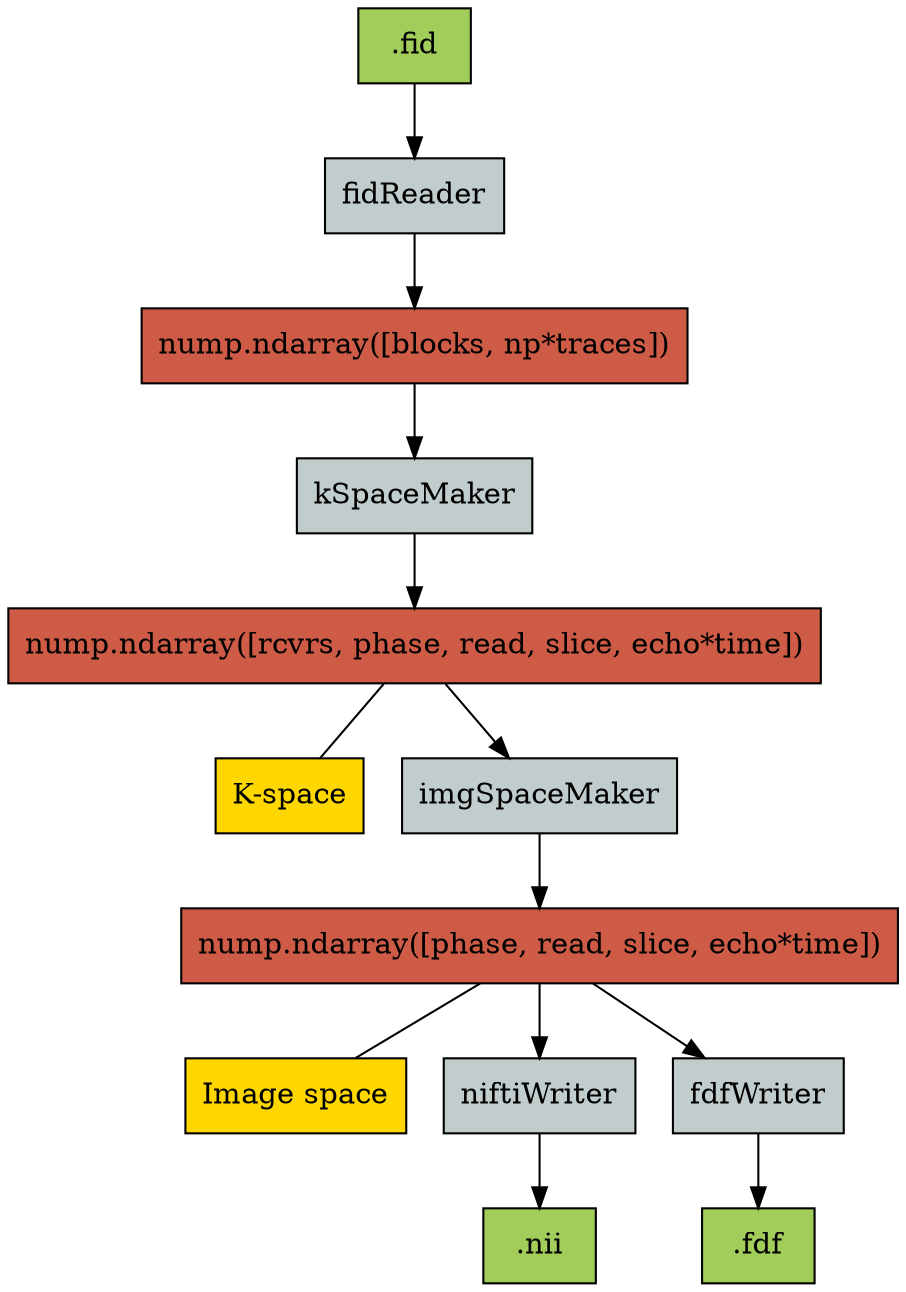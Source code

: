 digraph "pyrecon path" {
	graph [bb="0,0,337,612"];
	node [color=black,
		fillcolor=azure3,
		label="\N",
		shape=box,
		style=filled
	];
	edge [len=1];
	fid	 [fillcolor=darkolivegreen3,
		height="0.5",
		label=".fid",
		pos="152,594",
		width="0.75"];
	FR	 [height="0.5",
		label=fidReader,
		pos="152,522",
		width="0.97222"];
	fid -> FR	 [pos="e,152,540.41 152,575.83 152,568.13 152,558.97 152,550.42"];
	"np.fid"	 [fillcolor=coral3,
		height="0.5",
		label="nump.ndarray([blocks, np*traces])",
		pos="152,450",
		width="2.8611"];
	FR -> "np.fid"	 [pos="e,152,468.41 152,503.83 152,496.13 152,486.97 152,478.42"];
	fdf	 [fillcolor=darkolivegreen3,
		height="0.5",
		label=".fdf",
		pos="292,18",
		width="0.75"];
	nifti	 [fillcolor=darkolivegreen3,
		height="0.5",
		label=".nii",
		pos="203,18",
		width="0.75"];
	K	 [fillcolor=gold,
		height="0.5",
		label="K-space",
		pos="102,234",
		width="0.83333"];
	I	 [fillcolor=gold,
		height="0.5",
		label="Image space",
		pos="106,90",
		width="1.1667"];
	KM	 [height="0.5",
		label=kSpaceMaker,
		pos="152,378",
		width="1.2778"];
	"np.fid" -> KM	 [pos="e,152,396.41 152,431.83 152,424.13 152,414.97 152,406.42"];
	"np.kspace"	 [fillcolor=coral3,
		height="0.5",
		label="nump.ndarray([rcvrs, phase, read, slice, echo*time])",
		pos="152,306",
		width="4.2222"];
	KM -> "np.kspace"	 [pos="e,152,324.41 152,359.83 152,352.13 152,342.97 152,334.42"];
	"np.kspace" -> K	 [arrowhead=none,
		pos="139.38,287.83 131.86,277 122.34,263.29 114.79,252.41"];
	IM	 [height="0.5",
		label=imgSpaceMaker,
		pos="203,234",
		width="1.4722"];
	"np.kspace" -> IM	 [pos="e,189.96,252.41 164.87,287.83 170.68,279.62 177.67,269.76 184.06,260.73"];
	"np.nifti"	 [fillcolor=coral3,
		height="0.5",
		label="nump.ndarray([phase, read, slice, echo*time])",
		pos="203,162",
		width="3.7222"];
	IM -> "np.nifti"	 [pos="e,203,180.41 203,215.83 203,208.13 203,198.97 203,190.42"];
	"np.nifti" -> I	 [arrowhead=none,
		pos="178.52,143.83 163.82,132.92 145.17,119.08 130.47,108.16"];
	NW	 [height="0.5",
		label=niftiWriter,
		pos="203,90",
		width="1.0278"];
	"np.nifti" -> NW	 [pos="e,203,108.41 203,143.83 203,136.13 203,126.97 203,118.42"];
	FW	 [height="0.5",
		label=fdfWriter,
		pos="292,90",
		width="0.94444"];
	"np.nifti" -> FW	 [pos="e,269.55,108.16 225.46,143.83 236.42,134.96 249.77,124.16 261.63,114.57"];
	NW -> nifti	 [pos="e,203,36.413 203,71.831 203,64.131 203,54.974 203,46.417"];
	FW -> fdf	 [pos="e,292,36.413 292,71.831 292,64.131 292,54.974 292,46.417"];
}
